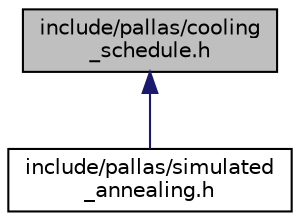 digraph "include/pallas/cooling_schedule.h"
{
  edge [fontname="Helvetica",fontsize="10",labelfontname="Helvetica",labelfontsize="10"];
  node [fontname="Helvetica",fontsize="10",shape=record];
  Node1 [label="include/pallas/cooling\l_schedule.h",height=0.2,width=0.4,color="black", fillcolor="grey75", style="filled", fontcolor="black"];
  Node1 -> Node2 [dir="back",color="midnightblue",fontsize="10",style="solid",fontname="Helvetica"];
  Node2 [label="include/pallas/simulated\l_annealing.h",height=0.2,width=0.4,color="black", fillcolor="white", style="filled",URL="$simulated__annealing_8h_source.html"];
}
